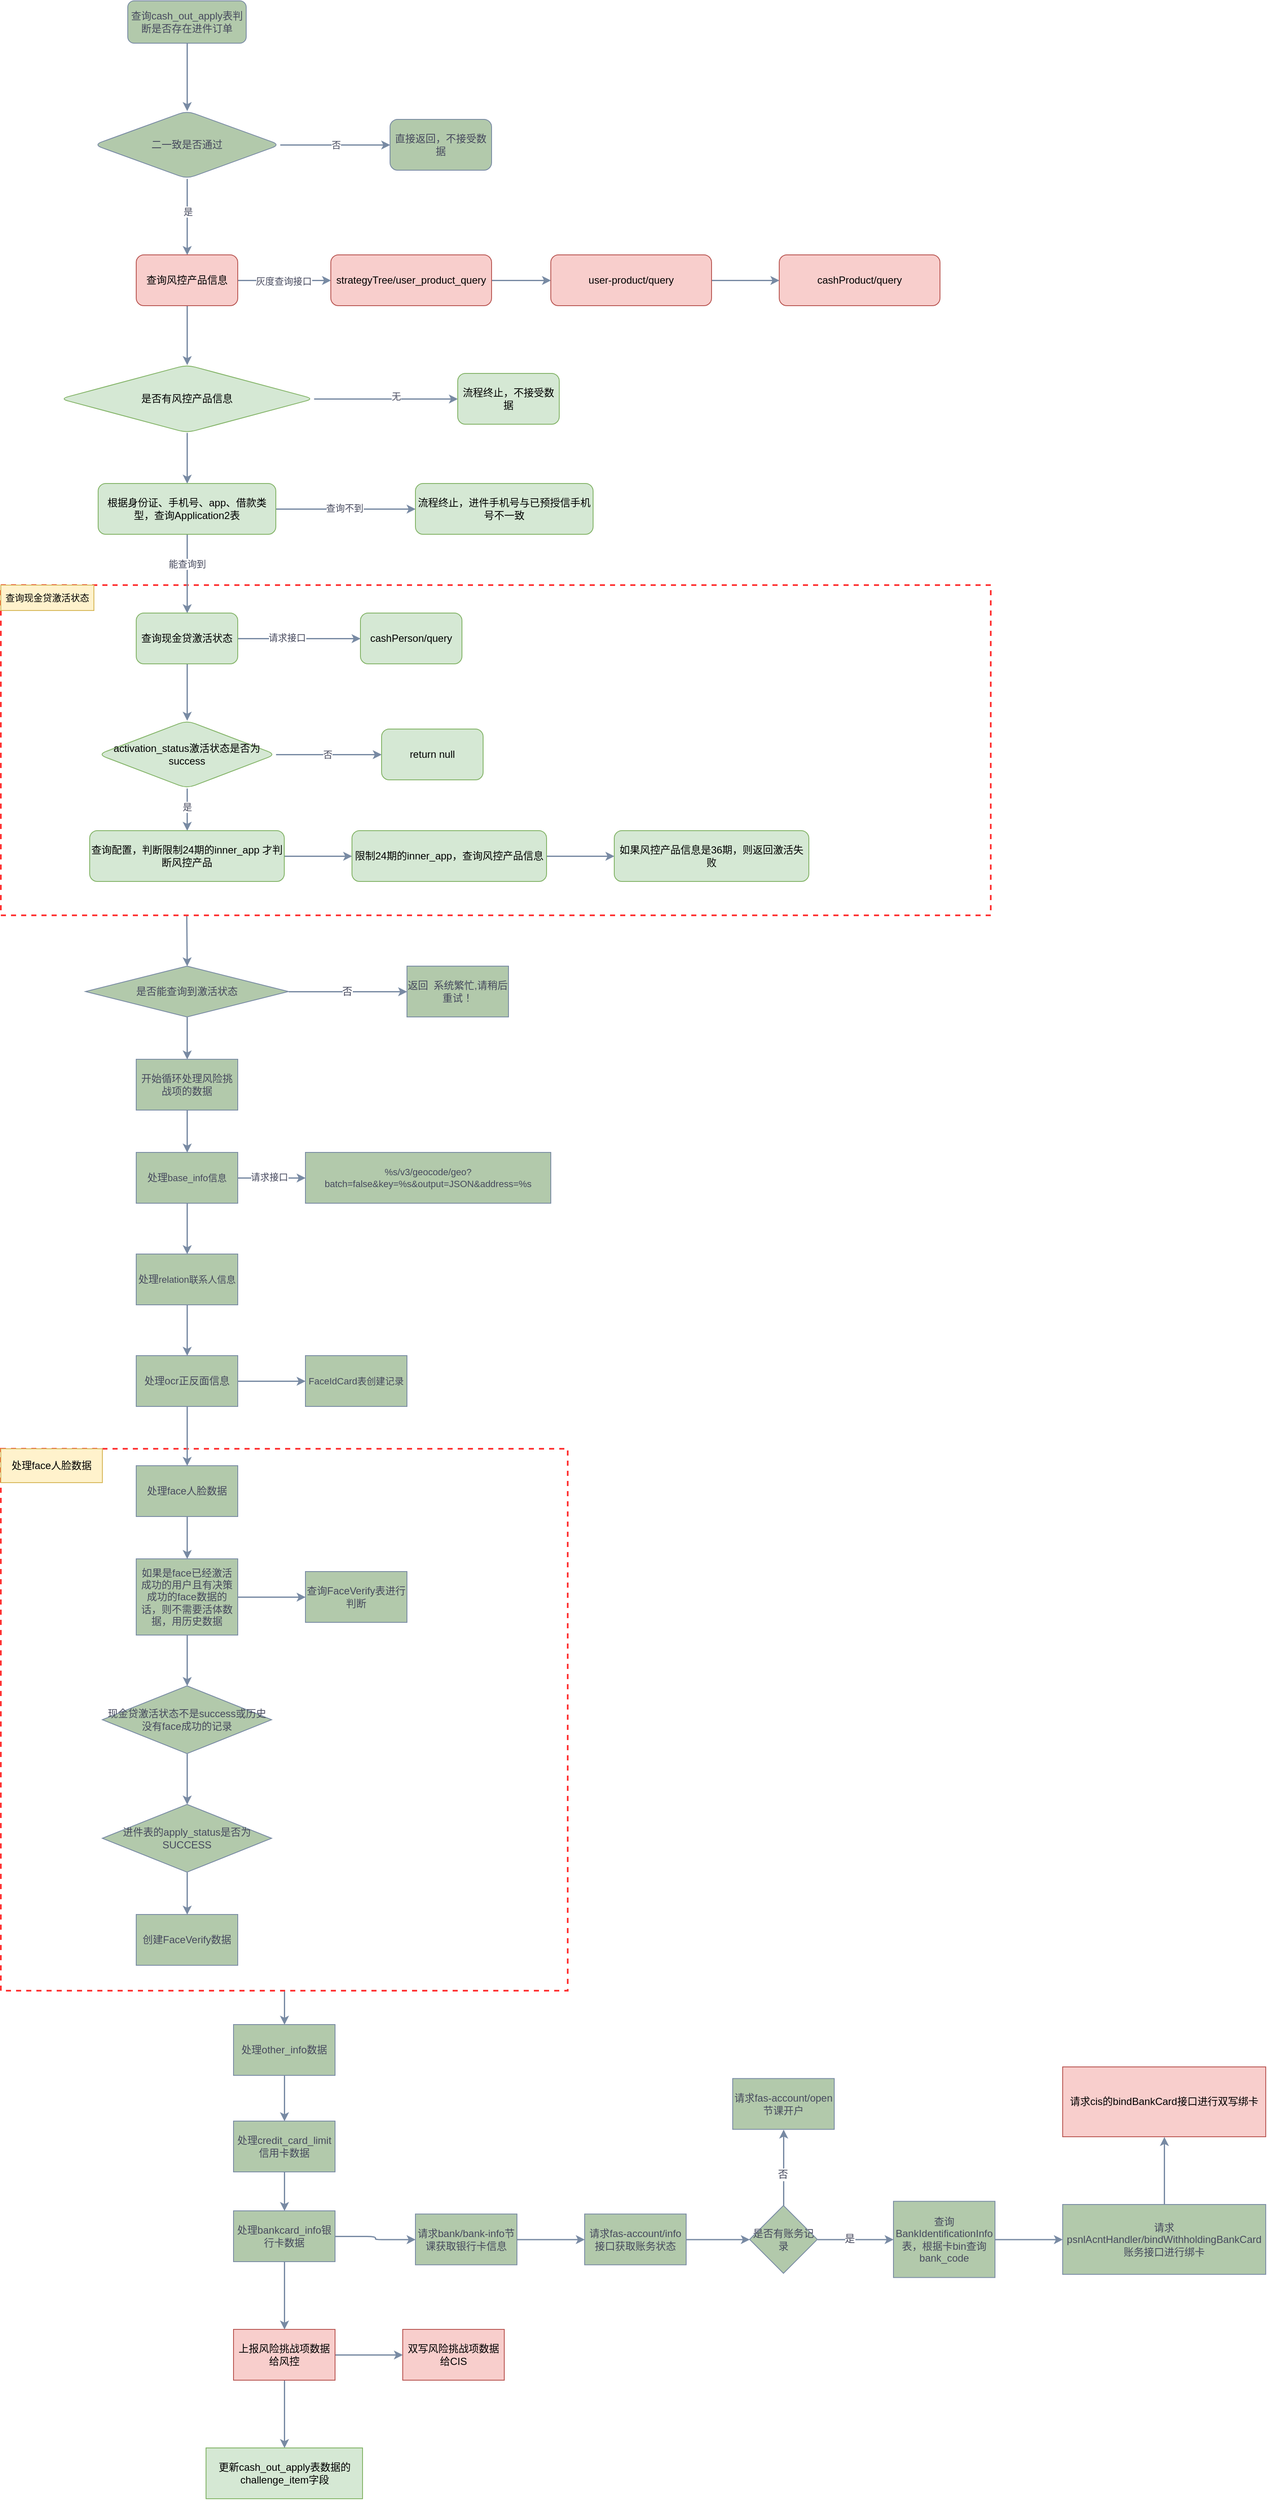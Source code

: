 <mxfile version="22.1.16" type="github">
  <diagram id="C5RBs43oDa-KdzZeNtuy" name="Page-1">
    <mxGraphModel dx="1434" dy="692" grid="1" gridSize="10" guides="1" tooltips="1" connect="1" arrows="1" fold="1" page="1" pageScale="1" pageWidth="827" pageHeight="1169" math="0" shadow="0">
      <root>
        <mxCell id="WIyWlLk6GJQsqaUBKTNV-0" />
        <mxCell id="WIyWlLk6GJQsqaUBKTNV-1" parent="WIyWlLk6GJQsqaUBKTNV-0" />
        <mxCell id="JNElA6cdX9qi_Tzrcurr-82" style="edgeStyle=orthogonalEdgeStyle;shape=connector;curved=0;rounded=1;orthogonalLoop=1;jettySize=auto;html=1;labelBackgroundColor=default;strokeColor=#788AA3;strokeWidth=1.5;align=center;verticalAlign=middle;fontFamily=Helvetica;fontSize=11;fontColor=#46495D;endArrow=classic;fillColor=#B2C9AB;" parent="WIyWlLk6GJQsqaUBKTNV-1" source="JNElA6cdX9qi_Tzrcurr-80" edge="1">
          <mxGeometry relative="1" as="geometry">
            <mxPoint x="485" y="2500" as="targetPoint" />
          </mxGeometry>
        </mxCell>
        <mxCell id="JNElA6cdX9qi_Tzrcurr-80" value="" style="rounded=0;whiteSpace=wrap;html=1;strokeColor=#FF3333;fontFamily=Helvetica;fontSize=11;fontColor=#46495D;fillColor=none;strokeWidth=2;dashed=1;" parent="WIyWlLk6GJQsqaUBKTNV-1" vertex="1">
          <mxGeometry x="150" y="1820" width="670" height="640" as="geometry" />
        </mxCell>
        <mxCell id="JNElA6cdX9qi_Tzrcurr-45" style="edgeStyle=orthogonalEdgeStyle;shape=connector;curved=0;rounded=1;orthogonalLoop=1;jettySize=auto;html=1;labelBackgroundColor=default;strokeColor=#788AA3;strokeWidth=1.5;align=center;verticalAlign=middle;fontFamily=Helvetica;fontSize=11;fontColor=#46495D;endArrow=classic;fillColor=#B2C9AB;entryX=0.5;entryY=0;entryDx=0;entryDy=0;" parent="WIyWlLk6GJQsqaUBKTNV-1" target="JNElA6cdX9qi_Tzrcurr-47" edge="1">
          <mxGeometry relative="1" as="geometry">
            <mxPoint x="369.5" y="1240" as="targetPoint" />
            <mxPoint x="369.5" y="1190" as="sourcePoint" />
            <Array as="points" />
          </mxGeometry>
        </mxCell>
        <mxCell id="JNElA6cdX9qi_Tzrcurr-36" value="" style="rounded=0;whiteSpace=wrap;html=1;strokeColor=#FF3333;fontFamily=Helvetica;fontSize=11;fontColor=#46495D;fillColor=none;strokeWidth=2;dashed=1;" parent="WIyWlLk6GJQsqaUBKTNV-1" vertex="1">
          <mxGeometry x="150" y="800" width="1170" height="390" as="geometry" />
        </mxCell>
        <mxCell id="JNElA6cdX9qi_Tzrcurr-1" value="" style="edgeStyle=orthogonalEdgeStyle;rounded=1;orthogonalLoop=1;jettySize=auto;html=1;strokeColor=#788AA3;fontColor=#46495D;fillColor=#B2C9AB;strokeWidth=1.5;curved=0;" parent="WIyWlLk6GJQsqaUBKTNV-1" source="WIyWlLk6GJQsqaUBKTNV-3" target="JNElA6cdX9qi_Tzrcurr-0" edge="1">
          <mxGeometry relative="1" as="geometry" />
        </mxCell>
        <mxCell id="WIyWlLk6GJQsqaUBKTNV-3" value="查询cash_out_apply表判断是否存在进件订单" style="rounded=1;whiteSpace=wrap;html=1;fontSize=12;glass=0;strokeWidth=1;shadow=0;labelBackgroundColor=none;fillColor=#B2C9AB;strokeColor=#788AA3;fontColor=#46495D;" parent="WIyWlLk6GJQsqaUBKTNV-1" vertex="1">
          <mxGeometry x="300" y="110" width="140" height="50" as="geometry" />
        </mxCell>
        <mxCell id="JNElA6cdX9qi_Tzrcurr-3" value="" style="edgeStyle=orthogonalEdgeStyle;shape=connector;curved=0;rounded=1;orthogonalLoop=1;jettySize=auto;html=1;labelBackgroundColor=default;strokeColor=#788AA3;strokeWidth=1.5;align=center;verticalAlign=middle;fontFamily=Helvetica;fontSize=11;fontColor=#46495D;endArrow=classic;fillColor=#B2C9AB;" parent="WIyWlLk6GJQsqaUBKTNV-1" source="JNElA6cdX9qi_Tzrcurr-0" target="JNElA6cdX9qi_Tzrcurr-2" edge="1">
          <mxGeometry relative="1" as="geometry" />
        </mxCell>
        <mxCell id="JNElA6cdX9qi_Tzrcurr-4" value="否" style="edgeLabel;html=1;align=center;verticalAlign=middle;resizable=0;points=[];fontSize=11;fontFamily=Helvetica;fontColor=#46495D;" parent="JNElA6cdX9qi_Tzrcurr-3" vertex="1" connectable="0">
          <mxGeometry x="0.015" relative="1" as="geometry">
            <mxPoint as="offset" />
          </mxGeometry>
        </mxCell>
        <mxCell id="JNElA6cdX9qi_Tzrcurr-6" value="" style="edgeStyle=orthogonalEdgeStyle;shape=connector;curved=0;rounded=1;orthogonalLoop=1;jettySize=auto;html=1;labelBackgroundColor=default;strokeColor=#788AA3;strokeWidth=1.5;align=center;verticalAlign=middle;fontFamily=Helvetica;fontSize=11;fontColor=#46495D;endArrow=classic;fillColor=#B2C9AB;" parent="WIyWlLk6GJQsqaUBKTNV-1" source="JNElA6cdX9qi_Tzrcurr-0" target="JNElA6cdX9qi_Tzrcurr-5" edge="1">
          <mxGeometry relative="1" as="geometry" />
        </mxCell>
        <mxCell id="JNElA6cdX9qi_Tzrcurr-7" value="是" style="edgeLabel;html=1;align=center;verticalAlign=middle;resizable=0;points=[];fontSize=11;fontFamily=Helvetica;fontColor=#46495D;" parent="JNElA6cdX9qi_Tzrcurr-6" vertex="1" connectable="0">
          <mxGeometry x="-0.133" y="1" relative="1" as="geometry">
            <mxPoint as="offset" />
          </mxGeometry>
        </mxCell>
        <mxCell id="JNElA6cdX9qi_Tzrcurr-0" value="二一致是否通过" style="rhombus;whiteSpace=wrap;html=1;fillColor=#B2C9AB;strokeColor=#788AA3;fontColor=#46495D;rounded=1;glass=0;strokeWidth=1;shadow=0;labelBackgroundColor=none;" parent="WIyWlLk6GJQsqaUBKTNV-1" vertex="1">
          <mxGeometry x="260" y="240" width="220" height="80" as="geometry" />
        </mxCell>
        <mxCell id="JNElA6cdX9qi_Tzrcurr-2" value="直接返回，不接受数据" style="whiteSpace=wrap;html=1;fillColor=#B2C9AB;strokeColor=#788AA3;fontColor=#46495D;rounded=1;glass=0;strokeWidth=1;shadow=0;labelBackgroundColor=none;" parent="WIyWlLk6GJQsqaUBKTNV-1" vertex="1">
          <mxGeometry x="610" y="250" width="120" height="60" as="geometry" />
        </mxCell>
        <mxCell id="JNElA6cdX9qi_Tzrcurr-9" value="" style="edgeStyle=orthogonalEdgeStyle;shape=connector;curved=0;rounded=1;orthogonalLoop=1;jettySize=auto;html=1;labelBackgroundColor=default;strokeColor=#788AA3;strokeWidth=1.5;align=center;verticalAlign=middle;fontFamily=Helvetica;fontSize=11;fontColor=#46495D;endArrow=classic;fillColor=#B2C9AB;" parent="WIyWlLk6GJQsqaUBKTNV-1" source="JNElA6cdX9qi_Tzrcurr-5" target="JNElA6cdX9qi_Tzrcurr-8" edge="1">
          <mxGeometry relative="1" as="geometry" />
        </mxCell>
        <mxCell id="JNElA6cdX9qi_Tzrcurr-14" value="灰度查询接口" style="edgeLabel;html=1;align=center;verticalAlign=middle;resizable=0;points=[];fontSize=11;fontFamily=Helvetica;fontColor=#46495D;" parent="JNElA6cdX9qi_Tzrcurr-9" vertex="1" connectable="0">
          <mxGeometry x="-0.025" y="-1" relative="1" as="geometry">
            <mxPoint as="offset" />
          </mxGeometry>
        </mxCell>
        <mxCell id="JNElA6cdX9qi_Tzrcurr-16" value="" style="edgeStyle=orthogonalEdgeStyle;shape=connector;curved=0;rounded=1;orthogonalLoop=1;jettySize=auto;html=1;labelBackgroundColor=default;strokeColor=#788AA3;strokeWidth=1.5;align=center;verticalAlign=middle;fontFamily=Helvetica;fontSize=11;fontColor=#46495D;endArrow=classic;fillColor=#B2C9AB;" parent="WIyWlLk6GJQsqaUBKTNV-1" source="JNElA6cdX9qi_Tzrcurr-5" target="JNElA6cdX9qi_Tzrcurr-15" edge="1">
          <mxGeometry relative="1" as="geometry" />
        </mxCell>
        <mxCell id="JNElA6cdX9qi_Tzrcurr-5" value="查询风控产品信息" style="whiteSpace=wrap;html=1;fillColor=#f8cecc;strokeColor=#b85450;rounded=1;glass=0;strokeWidth=1;shadow=0;labelBackgroundColor=none;" parent="WIyWlLk6GJQsqaUBKTNV-1" vertex="1">
          <mxGeometry x="310" y="410" width="120" height="60" as="geometry" />
        </mxCell>
        <mxCell id="JNElA6cdX9qi_Tzrcurr-11" value="" style="edgeStyle=orthogonalEdgeStyle;shape=connector;curved=0;rounded=1;orthogonalLoop=1;jettySize=auto;html=1;labelBackgroundColor=default;strokeColor=#788AA3;strokeWidth=1.5;align=center;verticalAlign=middle;fontFamily=Helvetica;fontSize=11;fontColor=#46495D;endArrow=classic;fillColor=#B2C9AB;" parent="WIyWlLk6GJQsqaUBKTNV-1" source="JNElA6cdX9qi_Tzrcurr-8" target="JNElA6cdX9qi_Tzrcurr-10" edge="1">
          <mxGeometry relative="1" as="geometry" />
        </mxCell>
        <mxCell id="JNElA6cdX9qi_Tzrcurr-8" value="strategyTree/user_product_query" style="fillColor=#f8cecc;strokeColor=#b85450;rounded=1;glass=0;strokeWidth=1;shadow=0;labelBackgroundColor=none;whiteSpace=wrap;" parent="WIyWlLk6GJQsqaUBKTNV-1" vertex="1">
          <mxGeometry x="540" y="410" width="190" height="60" as="geometry" />
        </mxCell>
        <mxCell id="JNElA6cdX9qi_Tzrcurr-13" value="" style="edgeStyle=orthogonalEdgeStyle;shape=connector;curved=0;rounded=1;orthogonalLoop=1;jettySize=auto;html=1;labelBackgroundColor=default;strokeColor=#788AA3;strokeWidth=1.5;align=center;verticalAlign=middle;fontFamily=Helvetica;fontSize=11;fontColor=#46495D;endArrow=classic;fillColor=#B2C9AB;" parent="WIyWlLk6GJQsqaUBKTNV-1" source="JNElA6cdX9qi_Tzrcurr-10" target="JNElA6cdX9qi_Tzrcurr-12" edge="1">
          <mxGeometry relative="1" as="geometry" />
        </mxCell>
        <mxCell id="JNElA6cdX9qi_Tzrcurr-10" value="user-product/query" style="fillColor=#f8cecc;strokeColor=#b85450;rounded=1;glass=0;strokeWidth=1;shadow=0;labelBackgroundColor=none;whiteSpace=wrap;" parent="WIyWlLk6GJQsqaUBKTNV-1" vertex="1">
          <mxGeometry x="800" y="410" width="190" height="60" as="geometry" />
        </mxCell>
        <mxCell id="JNElA6cdX9qi_Tzrcurr-12" value="cashProduct/query" style="fillColor=#f8cecc;strokeColor=#b85450;rounded=1;glass=0;strokeWidth=1;shadow=0;labelBackgroundColor=none;whiteSpace=wrap;" parent="WIyWlLk6GJQsqaUBKTNV-1" vertex="1">
          <mxGeometry x="1070" y="410" width="190" height="60" as="geometry" />
        </mxCell>
        <mxCell id="JNElA6cdX9qi_Tzrcurr-18" value="" style="edgeStyle=orthogonalEdgeStyle;shape=connector;curved=0;rounded=1;orthogonalLoop=1;jettySize=auto;html=1;labelBackgroundColor=default;strokeColor=#788AA3;strokeWidth=1.5;align=center;verticalAlign=middle;fontFamily=Helvetica;fontSize=11;fontColor=#46495D;endArrow=classic;fillColor=#B2C9AB;" parent="WIyWlLk6GJQsqaUBKTNV-1" source="JNElA6cdX9qi_Tzrcurr-15" target="JNElA6cdX9qi_Tzrcurr-17" edge="1">
          <mxGeometry relative="1" as="geometry" />
        </mxCell>
        <mxCell id="JNElA6cdX9qi_Tzrcurr-19" value="无" style="edgeLabel;html=1;align=center;verticalAlign=middle;resizable=0;points=[];fontSize=11;fontFamily=Helvetica;fontColor=#46495D;" parent="JNElA6cdX9qi_Tzrcurr-18" vertex="1" connectable="0">
          <mxGeometry x="0.141" y="3" relative="1" as="geometry">
            <mxPoint as="offset" />
          </mxGeometry>
        </mxCell>
        <mxCell id="JNElA6cdX9qi_Tzrcurr-21" value="" style="edgeStyle=orthogonalEdgeStyle;shape=connector;curved=0;rounded=1;orthogonalLoop=1;jettySize=auto;html=1;labelBackgroundColor=default;strokeColor=#788AA3;strokeWidth=1.5;align=center;verticalAlign=middle;fontFamily=Helvetica;fontSize=11;fontColor=#46495D;endArrow=classic;fillColor=#B2C9AB;" parent="WIyWlLk6GJQsqaUBKTNV-1" source="JNElA6cdX9qi_Tzrcurr-15" target="JNElA6cdX9qi_Tzrcurr-20" edge="1">
          <mxGeometry relative="1" as="geometry" />
        </mxCell>
        <mxCell id="JNElA6cdX9qi_Tzrcurr-15" value="是否有风控产品信息" style="rhombus;whiteSpace=wrap;html=1;fillColor=#d5e8d4;strokeColor=#82b366;rounded=1;glass=0;strokeWidth=1;shadow=0;labelBackgroundColor=none;" parent="WIyWlLk6GJQsqaUBKTNV-1" vertex="1">
          <mxGeometry x="220" y="540" width="300" height="80" as="geometry" />
        </mxCell>
        <mxCell id="JNElA6cdX9qi_Tzrcurr-17" value="流程终止，不接受数据" style="whiteSpace=wrap;html=1;fillColor=#d5e8d4;strokeColor=#82b366;rounded=1;glass=0;strokeWidth=1;shadow=0;labelBackgroundColor=none;" parent="WIyWlLk6GJQsqaUBKTNV-1" vertex="1">
          <mxGeometry x="690" y="550" width="120" height="60" as="geometry" />
        </mxCell>
        <mxCell id="JNElA6cdX9qi_Tzrcurr-23" value="" style="edgeStyle=orthogonalEdgeStyle;shape=connector;curved=0;rounded=1;orthogonalLoop=1;jettySize=auto;html=1;labelBackgroundColor=default;strokeColor=#788AA3;strokeWidth=1.5;align=center;verticalAlign=middle;fontFamily=Helvetica;fontSize=11;fontColor=#46495D;endArrow=classic;fillColor=#B2C9AB;" parent="WIyWlLk6GJQsqaUBKTNV-1" source="JNElA6cdX9qi_Tzrcurr-20" target="JNElA6cdX9qi_Tzrcurr-22" edge="1">
          <mxGeometry relative="1" as="geometry" />
        </mxCell>
        <mxCell id="JNElA6cdX9qi_Tzrcurr-24" value="查询不到" style="edgeLabel;html=1;align=center;verticalAlign=middle;resizable=0;points=[];fontSize=11;fontFamily=Helvetica;fontColor=#46495D;" parent="JNElA6cdX9qi_Tzrcurr-23" vertex="1" connectable="0">
          <mxGeometry x="-0.018" y="1" relative="1" as="geometry">
            <mxPoint as="offset" />
          </mxGeometry>
        </mxCell>
        <mxCell id="JNElA6cdX9qi_Tzrcurr-26" value="" style="edgeStyle=orthogonalEdgeStyle;shape=connector;curved=0;rounded=1;orthogonalLoop=1;jettySize=auto;html=1;labelBackgroundColor=default;strokeColor=#788AA3;strokeWidth=1.5;align=center;verticalAlign=middle;fontFamily=Helvetica;fontSize=11;fontColor=#46495D;endArrow=classic;fillColor=#B2C9AB;" parent="WIyWlLk6GJQsqaUBKTNV-1" source="JNElA6cdX9qi_Tzrcurr-20" target="JNElA6cdX9qi_Tzrcurr-25" edge="1">
          <mxGeometry relative="1" as="geometry" />
        </mxCell>
        <mxCell id="JNElA6cdX9qi_Tzrcurr-27" value="能查询到" style="edgeLabel;html=1;align=center;verticalAlign=middle;resizable=0;points=[];fontSize=11;fontFamily=Helvetica;fontColor=#46495D;" parent="JNElA6cdX9qi_Tzrcurr-26" vertex="1" connectable="0">
          <mxGeometry x="-0.25" relative="1" as="geometry">
            <mxPoint as="offset" />
          </mxGeometry>
        </mxCell>
        <mxCell id="JNElA6cdX9qi_Tzrcurr-20" value="根据身份证、手机号、app、借款类型，查询Application2表" style="whiteSpace=wrap;html=1;fillColor=#d5e8d4;strokeColor=#82b366;rounded=1;glass=0;strokeWidth=1;shadow=0;labelBackgroundColor=none;" parent="WIyWlLk6GJQsqaUBKTNV-1" vertex="1">
          <mxGeometry x="265" y="680" width="210" height="60" as="geometry" />
        </mxCell>
        <mxCell id="JNElA6cdX9qi_Tzrcurr-22" value="流程终止，进件手机号与已预授信手机号不一致" style="whiteSpace=wrap;html=1;fillColor=#d5e8d4;strokeColor=#82b366;rounded=1;glass=0;strokeWidth=1;shadow=0;labelBackgroundColor=none;" parent="WIyWlLk6GJQsqaUBKTNV-1" vertex="1">
          <mxGeometry x="640" y="680" width="210" height="60" as="geometry" />
        </mxCell>
        <mxCell id="JNElA6cdX9qi_Tzrcurr-29" value="" style="edgeStyle=orthogonalEdgeStyle;shape=connector;curved=0;rounded=1;orthogonalLoop=1;jettySize=auto;html=1;labelBackgroundColor=default;strokeColor=#788AA3;strokeWidth=1.5;align=center;verticalAlign=middle;fontFamily=Helvetica;fontSize=11;fontColor=#46495D;endArrow=classic;fillColor=#B2C9AB;" parent="WIyWlLk6GJQsqaUBKTNV-1" source="JNElA6cdX9qi_Tzrcurr-25" target="JNElA6cdX9qi_Tzrcurr-28" edge="1">
          <mxGeometry relative="1" as="geometry" />
        </mxCell>
        <mxCell id="JNElA6cdX9qi_Tzrcurr-30" value="请求接口" style="edgeLabel;html=1;align=center;verticalAlign=middle;resizable=0;points=[];fontSize=11;fontFamily=Helvetica;fontColor=#46495D;" parent="JNElA6cdX9qi_Tzrcurr-29" vertex="1" connectable="0">
          <mxGeometry x="-0.2" y="1" relative="1" as="geometry">
            <mxPoint as="offset" />
          </mxGeometry>
        </mxCell>
        <mxCell id="JNElA6cdX9qi_Tzrcurr-32" value="" style="edgeStyle=orthogonalEdgeStyle;shape=connector;curved=0;rounded=1;orthogonalLoop=1;jettySize=auto;html=1;labelBackgroundColor=default;strokeColor=#788AA3;strokeWidth=1.5;align=center;verticalAlign=middle;fontFamily=Helvetica;fontSize=11;fontColor=#46495D;endArrow=classic;fillColor=#B2C9AB;" parent="WIyWlLk6GJQsqaUBKTNV-1" source="JNElA6cdX9qi_Tzrcurr-25" target="JNElA6cdX9qi_Tzrcurr-31" edge="1">
          <mxGeometry relative="1" as="geometry" />
        </mxCell>
        <mxCell id="JNElA6cdX9qi_Tzrcurr-25" value="查询现金贷激活状态" style="whiteSpace=wrap;html=1;fillColor=#d5e8d4;strokeColor=#82b366;rounded=1;glass=0;strokeWidth=1;shadow=0;labelBackgroundColor=none;" parent="WIyWlLk6GJQsqaUBKTNV-1" vertex="1">
          <mxGeometry x="310" y="833" width="120" height="60" as="geometry" />
        </mxCell>
        <mxCell id="JNElA6cdX9qi_Tzrcurr-28" value="cashPerson/query" style="whiteSpace=wrap;fillColor=#d5e8d4;strokeColor=#82b366;rounded=1;glass=0;strokeWidth=1;shadow=0;labelBackgroundColor=none;" parent="WIyWlLk6GJQsqaUBKTNV-1" vertex="1">
          <mxGeometry x="575" y="833" width="120" height="60" as="geometry" />
        </mxCell>
        <mxCell id="JNElA6cdX9qi_Tzrcurr-34" value="" style="edgeStyle=orthogonalEdgeStyle;shape=connector;curved=0;rounded=1;orthogonalLoop=1;jettySize=auto;html=1;labelBackgroundColor=default;strokeColor=#788AA3;strokeWidth=1.5;align=center;verticalAlign=middle;fontFamily=Helvetica;fontSize=11;fontColor=#46495D;endArrow=classic;fillColor=#B2C9AB;" parent="WIyWlLk6GJQsqaUBKTNV-1" source="JNElA6cdX9qi_Tzrcurr-31" target="JNElA6cdX9qi_Tzrcurr-33" edge="1">
          <mxGeometry relative="1" as="geometry" />
        </mxCell>
        <mxCell id="JNElA6cdX9qi_Tzrcurr-35" value="否" style="edgeLabel;html=1;align=center;verticalAlign=middle;resizable=0;points=[];fontSize=11;fontFamily=Helvetica;fontColor=#46495D;" parent="JNElA6cdX9qi_Tzrcurr-34" vertex="1" connectable="0">
          <mxGeometry x="-0.024" relative="1" as="geometry">
            <mxPoint as="offset" />
          </mxGeometry>
        </mxCell>
        <mxCell id="JNElA6cdX9qi_Tzrcurr-39" value="" style="edgeStyle=orthogonalEdgeStyle;shape=connector;curved=0;rounded=1;orthogonalLoop=1;jettySize=auto;html=1;labelBackgroundColor=default;strokeColor=#788AA3;strokeWidth=1.5;align=center;verticalAlign=middle;fontFamily=Helvetica;fontSize=11;fontColor=#46495D;endArrow=classic;fillColor=#B2C9AB;" parent="WIyWlLk6GJQsqaUBKTNV-1" source="JNElA6cdX9qi_Tzrcurr-31" target="JNElA6cdX9qi_Tzrcurr-38" edge="1">
          <mxGeometry relative="1" as="geometry" />
        </mxCell>
        <mxCell id="JNElA6cdX9qi_Tzrcurr-40" value="是" style="edgeLabel;html=1;align=center;verticalAlign=middle;resizable=0;points=[];fontSize=11;fontFamily=Helvetica;fontColor=#46495D;" parent="JNElA6cdX9qi_Tzrcurr-39" vertex="1" connectable="0">
          <mxGeometry x="-0.12" y="3" relative="1" as="geometry">
            <mxPoint x="-3" as="offset" />
          </mxGeometry>
        </mxCell>
        <mxCell id="JNElA6cdX9qi_Tzrcurr-31" value="activation_status激活状态是否为success" style="rhombus;whiteSpace=wrap;fillColor=#d5e8d4;strokeColor=#82b366;rounded=1;glass=0;strokeWidth=1;shadow=0;labelBackgroundColor=none;" parent="WIyWlLk6GJQsqaUBKTNV-1" vertex="1">
          <mxGeometry x="265" y="960" width="210" height="80" as="geometry" />
        </mxCell>
        <mxCell id="JNElA6cdX9qi_Tzrcurr-33" value="return null" style="whiteSpace=wrap;html=1;fillColor=#d5e8d4;strokeColor=#82b366;rounded=1;glass=0;strokeWidth=1;shadow=0;labelBackgroundColor=none;" parent="WIyWlLk6GJQsqaUBKTNV-1" vertex="1">
          <mxGeometry x="600" y="970" width="120" height="60" as="geometry" />
        </mxCell>
        <mxCell id="JNElA6cdX9qi_Tzrcurr-37" value="查询现金贷激活状态" style="rounded=0;whiteSpace=wrap;html=1;strokeColor=#d6b656;fontFamily=Helvetica;fontSize=11;fillColor=#fff2cc;" parent="WIyWlLk6GJQsqaUBKTNV-1" vertex="1">
          <mxGeometry x="150" y="800" width="110" height="30" as="geometry" />
        </mxCell>
        <mxCell id="JNElA6cdX9qi_Tzrcurr-42" value="" style="edgeStyle=orthogonalEdgeStyle;shape=connector;curved=0;rounded=1;orthogonalLoop=1;jettySize=auto;html=1;labelBackgroundColor=default;strokeColor=#788AA3;strokeWidth=1.5;align=center;verticalAlign=middle;fontFamily=Helvetica;fontSize=11;fontColor=#46495D;endArrow=classic;fillColor=#B2C9AB;" parent="WIyWlLk6GJQsqaUBKTNV-1" source="JNElA6cdX9qi_Tzrcurr-38" target="JNElA6cdX9qi_Tzrcurr-41" edge="1">
          <mxGeometry relative="1" as="geometry" />
        </mxCell>
        <mxCell id="JNElA6cdX9qi_Tzrcurr-38" value="查询配置，判断限制24期的inner_app 才判断风控产品" style="whiteSpace=wrap;fillColor=#d5e8d4;strokeColor=#82b366;rounded=1;glass=0;strokeWidth=1;shadow=0;labelBackgroundColor=none;" parent="WIyWlLk6GJQsqaUBKTNV-1" vertex="1">
          <mxGeometry x="255" y="1090" width="230" height="60" as="geometry" />
        </mxCell>
        <mxCell id="JNElA6cdX9qi_Tzrcurr-44" value="" style="edgeStyle=orthogonalEdgeStyle;shape=connector;curved=0;rounded=1;orthogonalLoop=1;jettySize=auto;html=1;labelBackgroundColor=default;strokeColor=#788AA3;strokeWidth=1.5;align=center;verticalAlign=middle;fontFamily=Helvetica;fontSize=11;fontColor=#46495D;endArrow=classic;fillColor=#B2C9AB;" parent="WIyWlLk6GJQsqaUBKTNV-1" source="JNElA6cdX9qi_Tzrcurr-41" target="JNElA6cdX9qi_Tzrcurr-43" edge="1">
          <mxGeometry relative="1" as="geometry" />
        </mxCell>
        <mxCell id="JNElA6cdX9qi_Tzrcurr-41" value="限制24期的inner_app，查询风控产品信息" style="whiteSpace=wrap;fillColor=#d5e8d4;strokeColor=#82b366;rounded=1;glass=0;strokeWidth=1;shadow=0;labelBackgroundColor=none;" parent="WIyWlLk6GJQsqaUBKTNV-1" vertex="1">
          <mxGeometry x="565" y="1090" width="230" height="60" as="geometry" />
        </mxCell>
        <mxCell id="JNElA6cdX9qi_Tzrcurr-43" value="如果风控产品信息是36期，则返回激活失败" style="whiteSpace=wrap;fillColor=#d5e8d4;strokeColor=#82b366;rounded=1;glass=0;strokeWidth=1;shadow=0;labelBackgroundColor=none;" parent="WIyWlLk6GJQsqaUBKTNV-1" vertex="1">
          <mxGeometry x="875" y="1090" width="230" height="60" as="geometry" />
        </mxCell>
        <mxCell id="JNElA6cdX9qi_Tzrcurr-50" value="" style="edgeStyle=orthogonalEdgeStyle;shape=connector;curved=0;rounded=1;orthogonalLoop=1;jettySize=auto;html=1;labelBackgroundColor=default;strokeColor=#788AA3;strokeWidth=1.5;align=center;verticalAlign=middle;fontFamily=Helvetica;fontSize=11;fontColor=#46495D;endArrow=classic;fillColor=#B2C9AB;" parent="WIyWlLk6GJQsqaUBKTNV-1" source="JNElA6cdX9qi_Tzrcurr-47" target="JNElA6cdX9qi_Tzrcurr-49" edge="1">
          <mxGeometry relative="1" as="geometry" />
        </mxCell>
        <mxCell id="JNElA6cdX9qi_Tzrcurr-51" value="否" style="edgeLabel;html=1;align=center;verticalAlign=middle;resizable=0;points=[];fontSize=12;fontFamily=Helvetica;fontColor=#46495D;" parent="JNElA6cdX9qi_Tzrcurr-50" vertex="1" connectable="0">
          <mxGeometry x="-0.014" y="-3" relative="1" as="geometry">
            <mxPoint y="-3" as="offset" />
          </mxGeometry>
        </mxCell>
        <mxCell id="JNElA6cdX9qi_Tzrcurr-53" value="" style="edgeStyle=orthogonalEdgeStyle;shape=connector;curved=0;rounded=1;orthogonalLoop=1;jettySize=auto;html=1;labelBackgroundColor=default;strokeColor=#788AA3;strokeWidth=1.5;align=center;verticalAlign=middle;fontFamily=Helvetica;fontSize=11;fontColor=#46495D;endArrow=classic;fillColor=#B2C9AB;" parent="WIyWlLk6GJQsqaUBKTNV-1" source="JNElA6cdX9qi_Tzrcurr-47" target="JNElA6cdX9qi_Tzrcurr-52" edge="1">
          <mxGeometry relative="1" as="geometry" />
        </mxCell>
        <mxCell id="JNElA6cdX9qi_Tzrcurr-47" value="&lt;font style=&quot;font-size: 12px;&quot;&gt;是否能查询到激活状态&lt;/font&gt;" style="rhombus;whiteSpace=wrap;html=1;strokeColor=#788AA3;fontFamily=Helvetica;fontSize=11;fontColor=#46495D;fillColor=#B2C9AB;" parent="WIyWlLk6GJQsqaUBKTNV-1" vertex="1">
          <mxGeometry x="250" y="1250" width="240" height="60" as="geometry" />
        </mxCell>
        <mxCell id="JNElA6cdX9qi_Tzrcurr-49" value="返回  系统繁忙,请稍后重试！" style="whiteSpace=wrap;fontSize=12;fillColor=#B2C9AB;strokeColor=#788AA3;fontColor=#46495D;" parent="WIyWlLk6GJQsqaUBKTNV-1" vertex="1">
          <mxGeometry x="630" y="1250" width="120" height="60" as="geometry" />
        </mxCell>
        <mxCell id="JNElA6cdX9qi_Tzrcurr-55" value="" style="edgeStyle=orthogonalEdgeStyle;shape=connector;curved=0;rounded=1;orthogonalLoop=1;jettySize=auto;html=1;labelBackgroundColor=default;strokeColor=#788AA3;strokeWidth=1.5;align=center;verticalAlign=middle;fontFamily=Helvetica;fontSize=11;fontColor=#46495D;endArrow=classic;fillColor=#B2C9AB;" parent="WIyWlLk6GJQsqaUBKTNV-1" source="JNElA6cdX9qi_Tzrcurr-52" target="JNElA6cdX9qi_Tzrcurr-54" edge="1">
          <mxGeometry relative="1" as="geometry" />
        </mxCell>
        <mxCell id="JNElA6cdX9qi_Tzrcurr-52" value="&lt;font style=&quot;font-size: 12px;&quot;&gt;开始循环处理风险挑战项的数据&lt;/font&gt;" style="whiteSpace=wrap;html=1;fontSize=11;fillColor=#B2C9AB;strokeColor=#788AA3;fontColor=#46495D;" parent="WIyWlLk6GJQsqaUBKTNV-1" vertex="1">
          <mxGeometry x="310" y="1360" width="120" height="60" as="geometry" />
        </mxCell>
        <mxCell id="JNElA6cdX9qi_Tzrcurr-57" value="" style="edgeStyle=orthogonalEdgeStyle;shape=connector;curved=0;rounded=1;orthogonalLoop=1;jettySize=auto;html=1;labelBackgroundColor=default;strokeColor=#788AA3;strokeWidth=1.5;align=center;verticalAlign=middle;fontFamily=Helvetica;fontSize=11;fontColor=#46495D;endArrow=classic;fillColor=#B2C9AB;" parent="WIyWlLk6GJQsqaUBKTNV-1" source="JNElA6cdX9qi_Tzrcurr-54" target="JNElA6cdX9qi_Tzrcurr-56" edge="1">
          <mxGeometry relative="1" as="geometry" />
        </mxCell>
        <mxCell id="JNElA6cdX9qi_Tzrcurr-58" value="请求接口" style="edgeLabel;html=1;align=center;verticalAlign=middle;resizable=0;points=[];fontSize=11;fontFamily=Helvetica;fontColor=#46495D;" parent="JNElA6cdX9qi_Tzrcurr-57" vertex="1" connectable="0">
          <mxGeometry x="-0.075" y="1" relative="1" as="geometry">
            <mxPoint as="offset" />
          </mxGeometry>
        </mxCell>
        <mxCell id="JNElA6cdX9qi_Tzrcurr-60" value="" style="edgeStyle=orthogonalEdgeStyle;shape=connector;curved=0;rounded=1;orthogonalLoop=1;jettySize=auto;html=1;labelBackgroundColor=default;strokeColor=#788AA3;strokeWidth=1.5;align=center;verticalAlign=middle;fontFamily=Helvetica;fontSize=11;fontColor=#46495D;endArrow=classic;fillColor=#B2C9AB;" parent="WIyWlLk6GJQsqaUBKTNV-1" source="JNElA6cdX9qi_Tzrcurr-54" target="JNElA6cdX9qi_Tzrcurr-59" edge="1">
          <mxGeometry relative="1" as="geometry" />
        </mxCell>
        <mxCell id="JNElA6cdX9qi_Tzrcurr-54" value="&lt;font style=&quot;font-size: 12px;&quot;&gt;处理&lt;/font&gt;base_info信息" style="whiteSpace=wrap;html=1;fontSize=11;fillColor=#B2C9AB;strokeColor=#788AA3;fontColor=#46495D;" parent="WIyWlLk6GJQsqaUBKTNV-1" vertex="1">
          <mxGeometry x="310" y="1470" width="120" height="60" as="geometry" />
        </mxCell>
        <mxCell id="JNElA6cdX9qi_Tzrcurr-56" value="%s/v3/geocode/geo?batch=false&amp;key=%s&amp;output=JSON&amp;address=%s" style="whiteSpace=wrap;fontSize=11;fillColor=#B2C9AB;strokeColor=#788AA3;fontColor=#46495D;" parent="WIyWlLk6GJQsqaUBKTNV-1" vertex="1">
          <mxGeometry x="510" y="1470" width="290" height="60" as="geometry" />
        </mxCell>
        <mxCell id="JNElA6cdX9qi_Tzrcurr-62" value="" style="edgeStyle=orthogonalEdgeStyle;shape=connector;curved=0;rounded=1;orthogonalLoop=1;jettySize=auto;html=1;labelBackgroundColor=default;strokeColor=#788AA3;strokeWidth=1.5;align=center;verticalAlign=middle;fontFamily=Helvetica;fontSize=11;fontColor=#46495D;endArrow=classic;fillColor=#B2C9AB;" parent="WIyWlLk6GJQsqaUBKTNV-1" source="JNElA6cdX9qi_Tzrcurr-59" target="JNElA6cdX9qi_Tzrcurr-61" edge="1">
          <mxGeometry relative="1" as="geometry" />
        </mxCell>
        <mxCell id="JNElA6cdX9qi_Tzrcurr-59" value="&lt;font style=&quot;font-size: 12px;&quot;&gt;处理&lt;/font&gt;relation联系人&lt;span style=&quot;background-color: initial;&quot;&gt;信息&lt;/span&gt;" style="whiteSpace=wrap;html=1;fontSize=11;fillColor=#B2C9AB;strokeColor=#788AA3;fontColor=#46495D;" parent="WIyWlLk6GJQsqaUBKTNV-1" vertex="1">
          <mxGeometry x="310" y="1590" width="120" height="60" as="geometry" />
        </mxCell>
        <mxCell id="JNElA6cdX9qi_Tzrcurr-66" value="" style="edgeStyle=orthogonalEdgeStyle;shape=connector;curved=0;rounded=1;orthogonalLoop=1;jettySize=auto;html=1;labelBackgroundColor=default;strokeColor=#788AA3;strokeWidth=1.5;align=center;verticalAlign=middle;fontFamily=Helvetica;fontSize=11;fontColor=#46495D;endArrow=classic;fillColor=#B2C9AB;" parent="WIyWlLk6GJQsqaUBKTNV-1" source="JNElA6cdX9qi_Tzrcurr-61" target="JNElA6cdX9qi_Tzrcurr-65" edge="1">
          <mxGeometry relative="1" as="geometry" />
        </mxCell>
        <mxCell id="JNElA6cdX9qi_Tzrcurr-68" value="" style="edgeStyle=orthogonalEdgeStyle;shape=connector;curved=0;rounded=1;orthogonalLoop=1;jettySize=auto;html=1;labelBackgroundColor=default;strokeColor=#788AA3;strokeWidth=1.5;align=center;verticalAlign=middle;fontFamily=Helvetica;fontSize=11;fontColor=#46495D;endArrow=classic;fillColor=#B2C9AB;" parent="WIyWlLk6GJQsqaUBKTNV-1" source="JNElA6cdX9qi_Tzrcurr-61" target="JNElA6cdX9qi_Tzrcurr-67" edge="1">
          <mxGeometry relative="1" as="geometry" />
        </mxCell>
        <mxCell id="JNElA6cdX9qi_Tzrcurr-61" value="&lt;font style=&quot;font-size: 12px;&quot;&gt;处理ocr正反面信息&lt;/font&gt;" style="whiteSpace=wrap;html=1;fontSize=11;fillColor=#B2C9AB;strokeColor=#788AA3;fontColor=#46495D;" parent="WIyWlLk6GJQsqaUBKTNV-1" vertex="1">
          <mxGeometry x="310" y="1710" width="120" height="60" as="geometry" />
        </mxCell>
        <mxCell id="JNElA6cdX9qi_Tzrcurr-65" value="FaceIdCard表创建记录" style="whiteSpace=wrap;fontSize=11;fillColor=#B2C9AB;strokeColor=#788AA3;fontColor=#46495D;" parent="WIyWlLk6GJQsqaUBKTNV-1" vertex="1">
          <mxGeometry x="510" y="1710" width="120" height="60" as="geometry" />
        </mxCell>
        <mxCell id="JNElA6cdX9qi_Tzrcurr-70" value="" style="edgeStyle=orthogonalEdgeStyle;shape=connector;curved=0;rounded=1;orthogonalLoop=1;jettySize=auto;html=1;labelBackgroundColor=default;strokeColor=#788AA3;strokeWidth=1.5;align=center;verticalAlign=middle;fontFamily=Helvetica;fontSize=11;fontColor=#46495D;endArrow=classic;fillColor=#B2C9AB;" parent="WIyWlLk6GJQsqaUBKTNV-1" source="JNElA6cdX9qi_Tzrcurr-67" target="JNElA6cdX9qi_Tzrcurr-69" edge="1">
          <mxGeometry relative="1" as="geometry" />
        </mxCell>
        <mxCell id="JNElA6cdX9qi_Tzrcurr-67" value="&lt;font style=&quot;font-size: 12px;&quot;&gt;处理face人脸数据&lt;/font&gt;" style="whiteSpace=wrap;html=1;fontSize=11;fillColor=#B2C9AB;strokeColor=#788AA3;fontColor=#46495D;" parent="WIyWlLk6GJQsqaUBKTNV-1" vertex="1">
          <mxGeometry x="310" y="1840" width="120" height="60" as="geometry" />
        </mxCell>
        <mxCell id="JNElA6cdX9qi_Tzrcurr-72" value="" style="edgeStyle=orthogonalEdgeStyle;shape=connector;curved=0;rounded=1;orthogonalLoop=1;jettySize=auto;html=1;labelBackgroundColor=default;strokeColor=#788AA3;strokeWidth=1.5;align=center;verticalAlign=middle;fontFamily=Helvetica;fontSize=11;fontColor=#46495D;endArrow=classic;fillColor=#B2C9AB;" parent="WIyWlLk6GJQsqaUBKTNV-1" source="JNElA6cdX9qi_Tzrcurr-69" target="JNElA6cdX9qi_Tzrcurr-71" edge="1">
          <mxGeometry relative="1" as="geometry" />
        </mxCell>
        <mxCell id="JNElA6cdX9qi_Tzrcurr-74" value="" style="edgeStyle=orthogonalEdgeStyle;shape=connector;curved=0;rounded=1;orthogonalLoop=1;jettySize=auto;html=1;labelBackgroundColor=default;strokeColor=#788AA3;strokeWidth=1.5;align=center;verticalAlign=middle;fontFamily=Helvetica;fontSize=11;fontColor=#46495D;endArrow=classic;fillColor=#B2C9AB;" parent="WIyWlLk6GJQsqaUBKTNV-1" source="JNElA6cdX9qi_Tzrcurr-69" target="JNElA6cdX9qi_Tzrcurr-73" edge="1">
          <mxGeometry relative="1" as="geometry" />
        </mxCell>
        <mxCell id="JNElA6cdX9qi_Tzrcurr-69" value="如果是face已经激活成功的用户且有决策成功的face数据的话，则不需要活体数据，用历史数据" style="whiteSpace=wrap;fontSize=12;fillColor=#B2C9AB;strokeColor=#788AA3;fontColor=#46495D;" parent="WIyWlLk6GJQsqaUBKTNV-1" vertex="1">
          <mxGeometry x="310" y="1950" width="120" height="90" as="geometry" />
        </mxCell>
        <mxCell id="JNElA6cdX9qi_Tzrcurr-71" value="查询FaceVerify表进行判断" style="whiteSpace=wrap;html=1;fillColor=#B2C9AB;strokeColor=#788AA3;fontColor=#46495D;" parent="WIyWlLk6GJQsqaUBKTNV-1" vertex="1">
          <mxGeometry x="510" y="1965" width="120" height="60" as="geometry" />
        </mxCell>
        <mxCell id="JNElA6cdX9qi_Tzrcurr-76" value="" style="edgeStyle=orthogonalEdgeStyle;shape=connector;curved=0;rounded=1;orthogonalLoop=1;jettySize=auto;html=1;labelBackgroundColor=default;strokeColor=#788AA3;strokeWidth=1.5;align=center;verticalAlign=middle;fontFamily=Helvetica;fontSize=11;fontColor=#46495D;endArrow=classic;fillColor=#B2C9AB;" parent="WIyWlLk6GJQsqaUBKTNV-1" source="JNElA6cdX9qi_Tzrcurr-73" target="JNElA6cdX9qi_Tzrcurr-75" edge="1">
          <mxGeometry relative="1" as="geometry" />
        </mxCell>
        <mxCell id="JNElA6cdX9qi_Tzrcurr-73" value="现金贷激活状态不是success或历史没有face成功的记录" style="rhombus;whiteSpace=wrap;html=1;fillColor=#B2C9AB;strokeColor=#788AA3;fontColor=#46495D;" parent="WIyWlLk6GJQsqaUBKTNV-1" vertex="1">
          <mxGeometry x="270" y="2100" width="200" height="80" as="geometry" />
        </mxCell>
        <mxCell id="JNElA6cdX9qi_Tzrcurr-79" value="" style="edgeStyle=orthogonalEdgeStyle;shape=connector;curved=0;rounded=1;orthogonalLoop=1;jettySize=auto;html=1;labelBackgroundColor=default;strokeColor=#788AA3;strokeWidth=1.5;align=center;verticalAlign=middle;fontFamily=Helvetica;fontSize=11;fontColor=#46495D;endArrow=classic;fillColor=#B2C9AB;" parent="WIyWlLk6GJQsqaUBKTNV-1" source="JNElA6cdX9qi_Tzrcurr-75" target="JNElA6cdX9qi_Tzrcurr-78" edge="1">
          <mxGeometry relative="1" as="geometry" />
        </mxCell>
        <mxCell id="JNElA6cdX9qi_Tzrcurr-75" value="进件表的apply_status是否为SUCCESS" style="rhombus;whiteSpace=wrap;html=1;fillColor=#B2C9AB;strokeColor=#788AA3;fontColor=#46495D;" parent="WIyWlLk6GJQsqaUBKTNV-1" vertex="1">
          <mxGeometry x="270" y="2240" width="200" height="80" as="geometry" />
        </mxCell>
        <mxCell id="JNElA6cdX9qi_Tzrcurr-78" value="创建FaceVerify数据" style="whiteSpace=wrap;html=1;fillColor=#B2C9AB;strokeColor=#788AA3;fontColor=#46495D;" parent="WIyWlLk6GJQsqaUBKTNV-1" vertex="1">
          <mxGeometry x="310" y="2370" width="120" height="60" as="geometry" />
        </mxCell>
        <mxCell id="JNElA6cdX9qi_Tzrcurr-81" value="&lt;font style=&quot;font-size: 12px;&quot;&gt;处理face人脸数据&lt;/font&gt;" style="whiteSpace=wrap;html=1;fontSize=11;fillColor=#fff2cc;strokeColor=#d6b656;" parent="WIyWlLk6GJQsqaUBKTNV-1" vertex="1">
          <mxGeometry x="150" y="1820" width="120" height="40" as="geometry" />
        </mxCell>
        <mxCell id="JNElA6cdX9qi_Tzrcurr-85" value="" style="edgeStyle=orthogonalEdgeStyle;shape=connector;curved=0;rounded=1;orthogonalLoop=1;jettySize=auto;html=1;labelBackgroundColor=default;strokeColor=#788AA3;strokeWidth=1.5;align=center;verticalAlign=middle;fontFamily=Helvetica;fontSize=11;fontColor=#46495D;endArrow=classic;fillColor=#B2C9AB;" parent="WIyWlLk6GJQsqaUBKTNV-1" source="JNElA6cdX9qi_Tzrcurr-83" target="JNElA6cdX9qi_Tzrcurr-84" edge="1">
          <mxGeometry relative="1" as="geometry" />
        </mxCell>
        <mxCell id="JNElA6cdX9qi_Tzrcurr-83" value="处理other_info&lt;span style=&quot;background-color: initial;&quot;&gt;数据&lt;/span&gt;" style="whiteSpace=wrap;html=1;fillColor=#B2C9AB;strokeColor=#788AA3;fontColor=#46495D;" parent="WIyWlLk6GJQsqaUBKTNV-1" vertex="1">
          <mxGeometry x="425" y="2500" width="120" height="60" as="geometry" />
        </mxCell>
        <mxCell id="JNElA6cdX9qi_Tzrcurr-87" value="" style="edgeStyle=orthogonalEdgeStyle;shape=connector;curved=0;rounded=1;orthogonalLoop=1;jettySize=auto;html=1;labelBackgroundColor=default;strokeColor=#788AA3;strokeWidth=1.5;align=center;verticalAlign=middle;fontFamily=Helvetica;fontSize=11;fontColor=#46495D;endArrow=classic;fillColor=#B2C9AB;" parent="WIyWlLk6GJQsqaUBKTNV-1" source="JNElA6cdX9qi_Tzrcurr-84" target="JNElA6cdX9qi_Tzrcurr-86" edge="1">
          <mxGeometry relative="1" as="geometry" />
        </mxCell>
        <mxCell id="JNElA6cdX9qi_Tzrcurr-84" value="处理credit_card_limit信用卡&lt;span style=&quot;background-color: initial;&quot;&gt;数据&lt;/span&gt;" style="whiteSpace=wrap;html=1;fillColor=#B2C9AB;strokeColor=#788AA3;fontColor=#46495D;" parent="WIyWlLk6GJQsqaUBKTNV-1" vertex="1">
          <mxGeometry x="425" y="2614" width="120" height="60" as="geometry" />
        </mxCell>
        <mxCell id="HlzpwyZfcg1zjpiCxhPv-2" style="edgeStyle=orthogonalEdgeStyle;shape=connector;curved=0;rounded=1;orthogonalLoop=1;jettySize=auto;html=1;entryX=0;entryY=0.5;entryDx=0;entryDy=0;labelBackgroundColor=default;strokeColor=#788AA3;strokeWidth=1.5;align=center;verticalAlign=middle;fontFamily=Helvetica;fontSize=11;fontColor=#46495D;endArrow=classic;fillColor=#B2C9AB;" edge="1" parent="WIyWlLk6GJQsqaUBKTNV-1" source="JNElA6cdX9qi_Tzrcurr-86" target="HlzpwyZfcg1zjpiCxhPv-0">
          <mxGeometry relative="1" as="geometry" />
        </mxCell>
        <mxCell id="HlzpwyZfcg1zjpiCxhPv-18" value="" style="edgeStyle=orthogonalEdgeStyle;shape=connector;curved=0;rounded=1;orthogonalLoop=1;jettySize=auto;html=1;labelBackgroundColor=default;strokeColor=#788AA3;strokeWidth=1.5;align=center;verticalAlign=middle;fontFamily=Helvetica;fontSize=11;fontColor=#46495D;endArrow=classic;fillColor=#B2C9AB;" edge="1" parent="WIyWlLk6GJQsqaUBKTNV-1" source="JNElA6cdX9qi_Tzrcurr-86" target="HlzpwyZfcg1zjpiCxhPv-17">
          <mxGeometry relative="1" as="geometry" />
        </mxCell>
        <mxCell id="JNElA6cdX9qi_Tzrcurr-86" value="处理bankcard_info&lt;span style=&quot;background-color: initial;&quot;&gt;银行卡&lt;/span&gt;&lt;span style=&quot;background-color: initial;&quot;&gt;数据&lt;/span&gt;" style="whiteSpace=wrap;html=1;fillColor=#B2C9AB;strokeColor=#788AA3;fontColor=#46495D;" parent="WIyWlLk6GJQsqaUBKTNV-1" vertex="1">
          <mxGeometry x="425" y="2720" width="120" height="60" as="geometry" />
        </mxCell>
        <mxCell id="HlzpwyZfcg1zjpiCxhPv-4" value="" style="edgeStyle=orthogonalEdgeStyle;shape=connector;curved=0;rounded=1;orthogonalLoop=1;jettySize=auto;html=1;labelBackgroundColor=default;strokeColor=#788AA3;strokeWidth=1.5;align=center;verticalAlign=middle;fontFamily=Helvetica;fontSize=11;fontColor=#46495D;endArrow=classic;fillColor=#B2C9AB;" edge="1" parent="WIyWlLk6GJQsqaUBKTNV-1" source="HlzpwyZfcg1zjpiCxhPv-0" target="HlzpwyZfcg1zjpiCxhPv-3">
          <mxGeometry relative="1" as="geometry" />
        </mxCell>
        <mxCell id="HlzpwyZfcg1zjpiCxhPv-0" value="请求bank/bank-info节课获取银行卡信息" style="whiteSpace=wrap;html=1;fillColor=#B2C9AB;strokeColor=#788AA3;fontColor=#46495D;" vertex="1" parent="WIyWlLk6GJQsqaUBKTNV-1">
          <mxGeometry x="640" y="2723.75" width="120" height="60" as="geometry" />
        </mxCell>
        <mxCell id="HlzpwyZfcg1zjpiCxhPv-6" value="" style="edgeStyle=orthogonalEdgeStyle;shape=connector;curved=0;rounded=1;orthogonalLoop=1;jettySize=auto;html=1;labelBackgroundColor=default;strokeColor=#788AA3;strokeWidth=1.5;align=center;verticalAlign=middle;fontFamily=Helvetica;fontSize=11;fontColor=#46495D;endArrow=classic;fillColor=#B2C9AB;" edge="1" parent="WIyWlLk6GJQsqaUBKTNV-1" source="HlzpwyZfcg1zjpiCxhPv-3" target="HlzpwyZfcg1zjpiCxhPv-5">
          <mxGeometry relative="1" as="geometry" />
        </mxCell>
        <mxCell id="HlzpwyZfcg1zjpiCxhPv-3" value="请求fas-account/info接口获取账务状态" style="whiteSpace=wrap;html=1;fillColor=#B2C9AB;strokeColor=#788AA3;fontColor=#46495D;" vertex="1" parent="WIyWlLk6GJQsqaUBKTNV-1">
          <mxGeometry x="840" y="2723.75" width="120" height="60" as="geometry" />
        </mxCell>
        <mxCell id="HlzpwyZfcg1zjpiCxhPv-8" value="" style="edgeStyle=orthogonalEdgeStyle;shape=connector;curved=0;rounded=1;orthogonalLoop=1;jettySize=auto;html=1;labelBackgroundColor=default;strokeColor=#788AA3;strokeWidth=1.5;align=center;verticalAlign=middle;fontFamily=Helvetica;fontSize=11;fontColor=#46495D;endArrow=classic;fillColor=#B2C9AB;" edge="1" parent="WIyWlLk6GJQsqaUBKTNV-1" source="HlzpwyZfcg1zjpiCxhPv-5" target="HlzpwyZfcg1zjpiCxhPv-7">
          <mxGeometry relative="1" as="geometry" />
        </mxCell>
        <mxCell id="HlzpwyZfcg1zjpiCxhPv-9" value="&lt;font style=&quot;font-size: 12px;&quot;&gt;否&lt;/font&gt;" style="edgeLabel;html=1;align=center;verticalAlign=middle;resizable=0;points=[];fontSize=11;fontFamily=Helvetica;fontColor=#46495D;" vertex="1" connectable="0" parent="HlzpwyZfcg1zjpiCxhPv-8">
          <mxGeometry x="-0.178" y="1" relative="1" as="geometry">
            <mxPoint as="offset" />
          </mxGeometry>
        </mxCell>
        <mxCell id="HlzpwyZfcg1zjpiCxhPv-11" value="" style="edgeStyle=orthogonalEdgeStyle;shape=connector;curved=0;rounded=1;orthogonalLoop=1;jettySize=auto;html=1;labelBackgroundColor=default;strokeColor=#788AA3;strokeWidth=1.5;align=center;verticalAlign=middle;fontFamily=Helvetica;fontSize=11;fontColor=#46495D;endArrow=classic;fillColor=#B2C9AB;" edge="1" parent="WIyWlLk6GJQsqaUBKTNV-1" source="HlzpwyZfcg1zjpiCxhPv-5" target="HlzpwyZfcg1zjpiCxhPv-10">
          <mxGeometry relative="1" as="geometry" />
        </mxCell>
        <mxCell id="HlzpwyZfcg1zjpiCxhPv-12" value="&lt;font style=&quot;font-size: 12px;&quot;&gt;是&lt;/font&gt;" style="edgeLabel;html=1;align=center;verticalAlign=middle;resizable=0;points=[];fontSize=11;fontFamily=Helvetica;fontColor=#46495D;" vertex="1" connectable="0" parent="HlzpwyZfcg1zjpiCxhPv-11">
          <mxGeometry x="-0.161" y="1" relative="1" as="geometry">
            <mxPoint as="offset" />
          </mxGeometry>
        </mxCell>
        <mxCell id="HlzpwyZfcg1zjpiCxhPv-5" value="是否有账务记录" style="rhombus;whiteSpace=wrap;html=1;fillColor=#B2C9AB;strokeColor=#788AA3;fontColor=#46495D;" vertex="1" parent="WIyWlLk6GJQsqaUBKTNV-1">
          <mxGeometry x="1035" y="2713.75" width="80" height="80" as="geometry" />
        </mxCell>
        <mxCell id="HlzpwyZfcg1zjpiCxhPv-7" value="请求fas-account/open节课开户" style="whiteSpace=wrap;html=1;fillColor=#B2C9AB;strokeColor=#788AA3;fontColor=#46495D;" vertex="1" parent="WIyWlLk6GJQsqaUBKTNV-1">
          <mxGeometry x="1015" y="2563.75" width="120" height="60" as="geometry" />
        </mxCell>
        <mxCell id="HlzpwyZfcg1zjpiCxhPv-14" value="" style="edgeStyle=orthogonalEdgeStyle;shape=connector;curved=0;rounded=1;orthogonalLoop=1;jettySize=auto;html=1;labelBackgroundColor=default;strokeColor=#788AA3;strokeWidth=1.5;align=center;verticalAlign=middle;fontFamily=Helvetica;fontSize=11;fontColor=#46495D;endArrow=classic;fillColor=#B2C9AB;" edge="1" parent="WIyWlLk6GJQsqaUBKTNV-1" source="HlzpwyZfcg1zjpiCxhPv-10" target="HlzpwyZfcg1zjpiCxhPv-13">
          <mxGeometry relative="1" as="geometry" />
        </mxCell>
        <mxCell id="HlzpwyZfcg1zjpiCxhPv-10" value="查询BankIdentificationInfo表，根据卡bin查询bank_code" style="whiteSpace=wrap;html=1;fillColor=#B2C9AB;strokeColor=#788AA3;fontColor=#46495D;align=center;" vertex="1" parent="WIyWlLk6GJQsqaUBKTNV-1">
          <mxGeometry x="1205" y="2708.75" width="120" height="90" as="geometry" />
        </mxCell>
        <mxCell id="HlzpwyZfcg1zjpiCxhPv-16" value="" style="edgeStyle=orthogonalEdgeStyle;shape=connector;curved=0;rounded=1;orthogonalLoop=1;jettySize=auto;html=1;labelBackgroundColor=default;strokeColor=#788AA3;strokeWidth=1.5;align=center;verticalAlign=middle;fontFamily=Helvetica;fontSize=11;fontColor=#46495D;endArrow=classic;fillColor=#B2C9AB;" edge="1" parent="WIyWlLk6GJQsqaUBKTNV-1" source="HlzpwyZfcg1zjpiCxhPv-13" target="HlzpwyZfcg1zjpiCxhPv-15">
          <mxGeometry relative="1" as="geometry" />
        </mxCell>
        <mxCell id="HlzpwyZfcg1zjpiCxhPv-13" value="请求psnlAcntHandler/bindWithholdingBankCard账务接口进行绑卡" style="whiteSpace=wrap;html=1;fillColor=#B2C9AB;strokeColor=#788AA3;fontColor=#46495D;align=center;" vertex="1" parent="WIyWlLk6GJQsqaUBKTNV-1">
          <mxGeometry x="1405" y="2712.5" width="240" height="82.5" as="geometry" />
        </mxCell>
        <mxCell id="HlzpwyZfcg1zjpiCxhPv-15" value="请求cis的bindBankCard&lt;span style=&quot;background-color: initial;&quot;&gt;接口进行双写绑卡&lt;/span&gt;" style="whiteSpace=wrap;html=1;fillColor=#f8cecc;strokeColor=#b85450;align=center;" vertex="1" parent="WIyWlLk6GJQsqaUBKTNV-1">
          <mxGeometry x="1405" y="2550" width="240" height="82.5" as="geometry" />
        </mxCell>
        <mxCell id="HlzpwyZfcg1zjpiCxhPv-20" value="" style="edgeStyle=orthogonalEdgeStyle;shape=connector;curved=0;rounded=1;orthogonalLoop=1;jettySize=auto;html=1;labelBackgroundColor=default;strokeColor=#788AA3;strokeWidth=1.5;align=center;verticalAlign=middle;fontFamily=Helvetica;fontSize=11;fontColor=#46495D;endArrow=classic;fillColor=#B2C9AB;" edge="1" parent="WIyWlLk6GJQsqaUBKTNV-1" source="HlzpwyZfcg1zjpiCxhPv-17" target="HlzpwyZfcg1zjpiCxhPv-19">
          <mxGeometry relative="1" as="geometry" />
        </mxCell>
        <mxCell id="HlzpwyZfcg1zjpiCxhPv-22" value="" style="edgeStyle=orthogonalEdgeStyle;shape=connector;curved=0;rounded=1;orthogonalLoop=1;jettySize=auto;html=1;labelBackgroundColor=default;strokeColor=#788AA3;strokeWidth=1.5;align=center;verticalAlign=middle;fontFamily=Helvetica;fontSize=11;fontColor=#46495D;endArrow=classic;fillColor=#B2C9AB;" edge="1" parent="WIyWlLk6GJQsqaUBKTNV-1" source="HlzpwyZfcg1zjpiCxhPv-17" target="HlzpwyZfcg1zjpiCxhPv-21">
          <mxGeometry relative="1" as="geometry" />
        </mxCell>
        <mxCell id="HlzpwyZfcg1zjpiCxhPv-17" value="上报风险挑战项数据给风控" style="whiteSpace=wrap;html=1;fillColor=#f8cecc;strokeColor=#b85450;" vertex="1" parent="WIyWlLk6GJQsqaUBKTNV-1">
          <mxGeometry x="425" y="2860" width="120" height="60" as="geometry" />
        </mxCell>
        <mxCell id="HlzpwyZfcg1zjpiCxhPv-19" value="双写风险挑战项数据给CIS" style="whiteSpace=wrap;html=1;fillColor=#f8cecc;strokeColor=#b85450;" vertex="1" parent="WIyWlLk6GJQsqaUBKTNV-1">
          <mxGeometry x="625" y="2860" width="120" height="60" as="geometry" />
        </mxCell>
        <mxCell id="HlzpwyZfcg1zjpiCxhPv-21" value="更新cash_out_apply表数据的challenge_item字段" style="whiteSpace=wrap;html=1;fillColor=#d5e8d4;strokeColor=#82b366;" vertex="1" parent="WIyWlLk6GJQsqaUBKTNV-1">
          <mxGeometry x="392.5" y="3000" width="185" height="60" as="geometry" />
        </mxCell>
      </root>
    </mxGraphModel>
  </diagram>
</mxfile>
